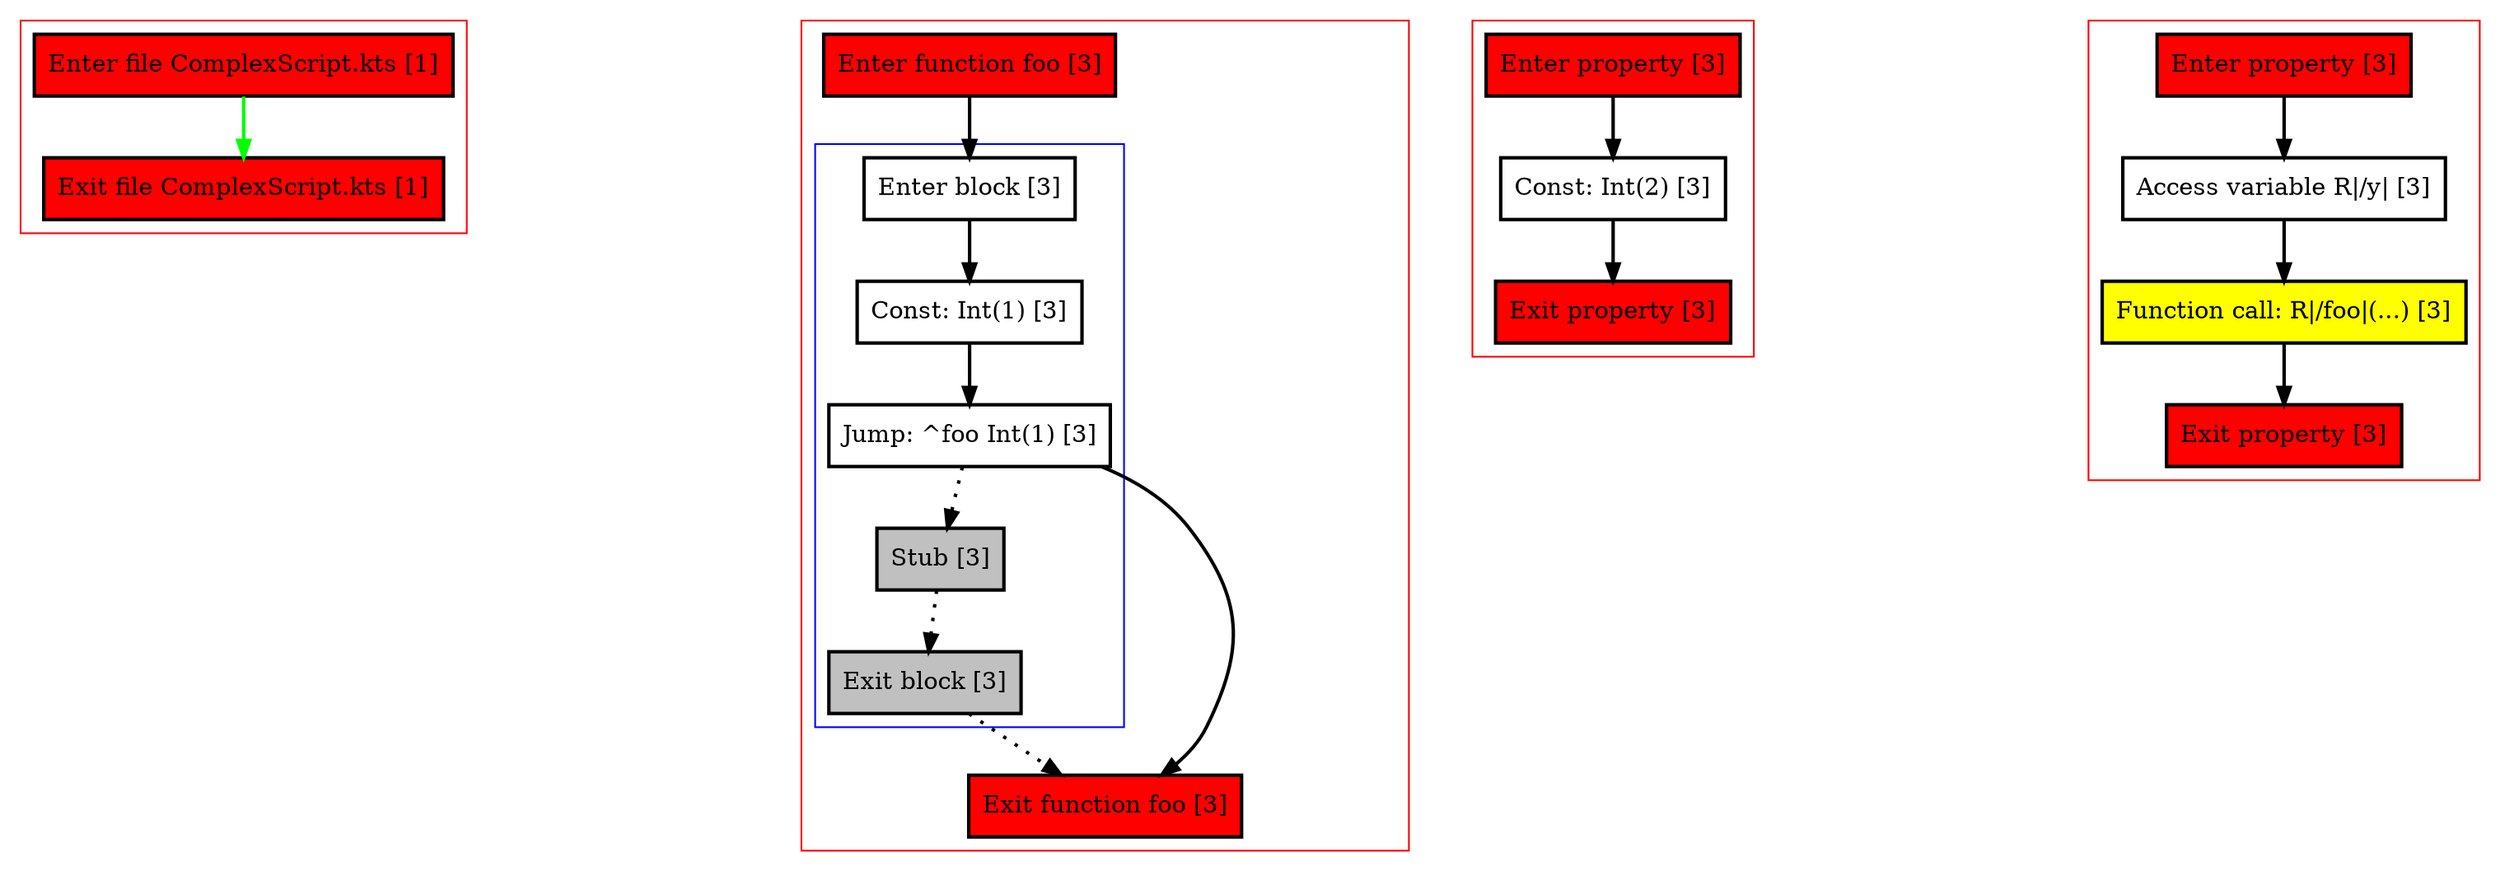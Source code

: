 digraph ComplexScript_kts {
    graph [nodesep=3]
    node [shape=box penwidth=2]
    edge [penwidth=2]

    subgraph cluster_0 {
        color=red
        0 [label="Enter file ComplexScript.kts [1]" style="filled" fillcolor=red];
        1 [label="Exit file ComplexScript.kts [1]" style="filled" fillcolor=red];
    }
    0 -> {1} [color=green];

    subgraph cluster_1 {
        color=red
        2 [label="Enter function foo [3]" style="filled" fillcolor=red];
        subgraph cluster_2 {
            color=blue
            3 [label="Enter block [3]"];
            4 [label="Const: Int(1) [3]"];
            5 [label="Jump: ^foo Int(1) [3]"];
            6 [label="Stub [3]" style="filled" fillcolor=gray];
            7 [label="Exit block [3]" style="filled" fillcolor=gray];
        }
        8 [label="Exit function foo [3]" style="filled" fillcolor=red];
    }
    2 -> {3};
    3 -> {4};
    4 -> {5};
    5 -> {8};
    5 -> {6} [style=dotted];
    6 -> {7} [style=dotted];
    7 -> {8} [style=dotted];

    subgraph cluster_3 {
        color=red
        9 [label="Enter property [3]" style="filled" fillcolor=red];
        10 [label="Const: Int(2) [3]"];
        11 [label="Exit property [3]" style="filled" fillcolor=red];
    }
    9 -> {10};
    10 -> {11};

    subgraph cluster_4 {
        color=red
        12 [label="Enter property [3]" style="filled" fillcolor=red];
        13 [label="Access variable R|/y| [3]"];
        14 [label="Function call: R|/foo|(...) [3]" style="filled" fillcolor=yellow];
        15 [label="Exit property [3]" style="filled" fillcolor=red];
    }
    12 -> {13};
    13 -> {14};
    14 -> {15};

}
